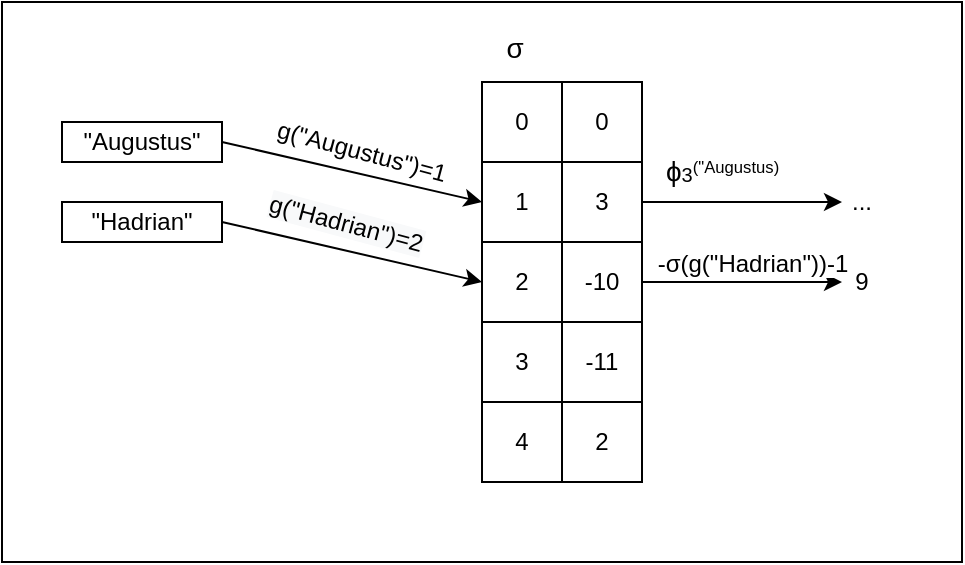 <mxfile version="16.5.1" type="device"><diagram id="DbtnQTcBYVClKL5k8_kM" name="Page-1"><mxGraphModel dx="1106" dy="876" grid="1" gridSize="10" guides="1" tooltips="1" connect="1" arrows="1" fold="1" page="1" pageScale="1" pageWidth="827" pageHeight="1169" math="0" shadow="0"><root><mxCell id="0"/><mxCell id="1" parent="0"/><mxCell id="P-Z_GHLeI_BHKhhRi17z-27" value="" style="rounded=0;whiteSpace=wrap;html=1;labelBackgroundColor=#FFFFFF;fontFamily=Helvetica;fontColor=#000000;fillColor=none;" vertex="1" parent="1"><mxGeometry x="200" y="40" width="480" height="280" as="geometry"/></mxCell><mxCell id="P-Z_GHLeI_BHKhhRi17z-1" value="&quot;Augustus&quot;" style="rounded=0;whiteSpace=wrap;html=1;" vertex="1" parent="1"><mxGeometry x="230" y="100" width="80" height="20" as="geometry"/></mxCell><mxCell id="P-Z_GHLeI_BHKhhRi17z-2" value="0" style="rounded=0;whiteSpace=wrap;html=1;" vertex="1" parent="1"><mxGeometry x="440" y="80" width="40" height="40" as="geometry"/></mxCell><mxCell id="P-Z_GHLeI_BHKhhRi17z-3" value="1" style="rounded=0;whiteSpace=wrap;html=1;" vertex="1" parent="1"><mxGeometry x="440" y="120" width="40" height="40" as="geometry"/></mxCell><mxCell id="P-Z_GHLeI_BHKhhRi17z-4" value="2" style="rounded=0;whiteSpace=wrap;html=1;" vertex="1" parent="1"><mxGeometry x="440" y="160" width="40" height="40" as="geometry"/></mxCell><mxCell id="P-Z_GHLeI_BHKhhRi17z-5" value="3" style="rounded=0;whiteSpace=wrap;html=1;" vertex="1" parent="1"><mxGeometry x="440" y="200" width="40" height="40" as="geometry"/></mxCell><mxCell id="P-Z_GHLeI_BHKhhRi17z-6" value="4" style="rounded=0;whiteSpace=wrap;html=1;" vertex="1" parent="1"><mxGeometry x="440" y="240" width="40" height="40" as="geometry"/></mxCell><mxCell id="P-Z_GHLeI_BHKhhRi17z-7" value="&lt;span id=&quot;MathJax-Element-49-Frame&quot; class=&quot;mjx-chtml MathJax_CHTML&quot; tabindex=&quot;0&quot; style=&quot;font-size: 116% ; position: relative&quot;&gt;&lt;span id=&quot;MJXc-Node-451&quot; class=&quot;mjx-math&quot;&gt;&lt;span id=&quot;MJXc-Node-452&quot; class=&quot;mjx-mrow&quot;&gt;&lt;span id=&quot;MJXc-Node-458&quot; class=&quot;mjx-mrow MJXc-space3&quot;&gt;&lt;span id=&quot;MJXc-Node-460&quot; class=&quot;mjx-mtable&quot; style=&quot;vertical-align: -1.082em ; padding: 0px 0.167em&quot;&gt;&lt;span class=&quot;mjx-table&quot;&gt;&lt;span id=&quot;MJXc-Node-492&quot; class=&quot;mjx-mtr&quot; style=&quot;height: 1.275em&quot;&gt;&lt;span id=&quot;MJXc-Node-493&quot; class=&quot;mjx-mtd&quot; style=&quot;padding: 0.2em 0.5em 0px 0px ; text-align: left&quot;&gt;&lt;span id=&quot;MJXc-Node-494&quot; class=&quot;mjx-mrow&quot; style=&quot;margin-top: -0.2em&quot;&gt;&lt;span id=&quot;MJXc-Node-495&quot; class=&quot;mjx-texatom&quot;&gt;&lt;span id=&quot;MJXc-Node-496&quot; class=&quot;mjx-mrow&quot;&gt;&lt;span id=&quot;MJXc-Node-497&quot; class=&quot;mjx-mo&quot;&gt;&lt;span class=&quot;mjx-char MJXc-TeX-math-I&quot; style=&quot;padding-top: 0.198em ; padding-bottom: 0.276em&quot;&gt;σ&lt;/span&gt;&lt;/span&gt;&lt;/span&gt;&lt;/span&gt;&lt;/span&gt;&lt;/span&gt;&lt;/span&gt;&lt;/span&gt;&lt;/span&gt;&lt;/span&gt;&lt;/span&gt;&lt;/span&gt;&lt;/span&gt;" style="text;html=1;strokeColor=none;fillColor=none;align=center;verticalAlign=middle;whiteSpace=wrap;rounded=0;" vertex="1" parent="1"><mxGeometry x="430" y="40" width="60" height="30" as="geometry"/></mxCell><mxCell id="P-Z_GHLeI_BHKhhRi17z-8" value="0" style="rounded=0;whiteSpace=wrap;html=1;" vertex="1" parent="1"><mxGeometry x="480" y="80" width="40" height="40" as="geometry"/></mxCell><mxCell id="P-Z_GHLeI_BHKhhRi17z-9" value="3" style="rounded=0;whiteSpace=wrap;html=1;" vertex="1" parent="1"><mxGeometry x="480" y="120" width="40" height="40" as="geometry"/></mxCell><mxCell id="P-Z_GHLeI_BHKhhRi17z-10" value="-10" style="rounded=0;whiteSpace=wrap;html=1;" vertex="1" parent="1"><mxGeometry x="480" y="160" width="40" height="40" as="geometry"/></mxCell><mxCell id="P-Z_GHLeI_BHKhhRi17z-11" value="-11" style="rounded=0;whiteSpace=wrap;html=1;" vertex="1" parent="1"><mxGeometry x="480" y="200" width="40" height="40" as="geometry"/></mxCell><mxCell id="P-Z_GHLeI_BHKhhRi17z-12" value="2" style="rounded=0;whiteSpace=wrap;html=1;" vertex="1" parent="1"><mxGeometry x="480" y="240" width="40" height="40" as="geometry"/></mxCell><mxCell id="P-Z_GHLeI_BHKhhRi17z-13" value="" style="endArrow=classic;html=1;rounded=0;exitX=1;exitY=0.5;exitDx=0;exitDy=0;entryX=0;entryY=0.5;entryDx=0;entryDy=0;" edge="1" parent="1" source="P-Z_GHLeI_BHKhhRi17z-1" target="P-Z_GHLeI_BHKhhRi17z-3"><mxGeometry width="50" height="50" relative="1" as="geometry"><mxPoint x="500" y="460" as="sourcePoint"/><mxPoint x="370" y="130" as="targetPoint"/></mxGeometry></mxCell><mxCell id="P-Z_GHLeI_BHKhhRi17z-14" value="g(&quot;Augustus&quot;)=1" style="text;html=1;strokeColor=none;fillColor=none;align=center;verticalAlign=middle;whiteSpace=wrap;rounded=0;rotation=15;" vertex="1" parent="1"><mxGeometry x="350" y="100" width="60" height="30" as="geometry"/></mxCell><mxCell id="P-Z_GHLeI_BHKhhRi17z-15" value="" style="endArrow=classic;html=1;rounded=0;exitX=1;exitY=0.5;exitDx=0;exitDy=0;" edge="1" parent="1" source="P-Z_GHLeI_BHKhhRi17z-9"><mxGeometry width="50" height="50" relative="1" as="geometry"><mxPoint x="500" y="460" as="sourcePoint"/><mxPoint x="620" y="140" as="targetPoint"/></mxGeometry></mxCell><mxCell id="P-Z_GHLeI_BHKhhRi17z-17" value="&lt;span id=&quot;MathJax-Element-31-Frame&quot; class=&quot;mjx-chtml MathJax_CHTML&quot; tabindex=&quot;0&quot; style=&quot;position: relative&quot;&gt;&lt;span id=&quot;MJXc-Node-273&quot; class=&quot;mjx-math&quot;&gt;&lt;span id=&quot;MJXc-Node-274&quot; class=&quot;mjx-mrow&quot;&gt;&lt;span id=&quot;MJXc-Node-282&quot; class=&quot;mjx-msubsup&quot;&gt;&lt;span class=&quot;mjx-base&quot;&gt;&lt;span id=&quot;MJXc-Node-283&quot; class=&quot;mjx-mi&quot;&gt;&lt;span class=&quot;mjx-char MJXc-TeX-math-I&quot; style=&quot;padding-top: 0.472em ; padding-bottom: 0.472em&quot;&gt;&lt;span style=&quot;font-size: 116%&quot;&gt;ϕ&lt;/span&gt;&lt;font size=&quot;1&quot;&gt;3&lt;sup&gt;(&quot;Augustus)&lt;/sup&gt;&lt;/font&gt;&lt;/span&gt;&lt;/span&gt;&lt;/span&gt;&lt;/span&gt;&lt;/span&gt;&lt;/span&gt;&lt;/span&gt;" style="text;whiteSpace=wrap;html=1;" vertex="1" parent="1"><mxGeometry x="530" y="110" width="90" height="30" as="geometry"/></mxCell><mxCell id="P-Z_GHLeI_BHKhhRi17z-18" value="&quot;Hadrian&quot;" style="rounded=0;whiteSpace=wrap;html=1;" vertex="1" parent="1"><mxGeometry x="230" y="140" width="80" height="20" as="geometry"/></mxCell><mxCell id="P-Z_GHLeI_BHKhhRi17z-20" value="" style="endArrow=classic;html=1;rounded=0;exitX=1;exitY=0.5;exitDx=0;exitDy=0;entryX=0;entryY=0.5;entryDx=0;entryDy=0;" edge="1" parent="1" source="P-Z_GHLeI_BHKhhRi17z-18" target="P-Z_GHLeI_BHKhhRi17z-4"><mxGeometry width="50" height="50" relative="1" as="geometry"><mxPoint x="510" y="490" as="sourcePoint"/><mxPoint x="560" y="440" as="targetPoint"/></mxGeometry></mxCell><mxCell id="P-Z_GHLeI_BHKhhRi17z-22" value="&lt;span style=&quot;color: rgb(0 , 0 , 0) ; font-family: &amp;#34;helvetica&amp;#34; ; font-size: 12px ; font-style: normal ; font-weight: 400 ; letter-spacing: normal ; text-align: center ; text-indent: 0px ; text-transform: none ; word-spacing: 0px ; background-color: rgb(248 , 249 , 250) ; display: inline ; float: none&quot;&gt;g(&quot;Hadrian&quot;)=2&lt;/span&gt;" style="text;whiteSpace=wrap;html=1;rotation=15;" vertex="1" parent="1"><mxGeometry x="330" y="140" width="110" height="30" as="geometry"/></mxCell><mxCell id="P-Z_GHLeI_BHKhhRi17z-23" value="" style="endArrow=classic;html=1;rounded=0;exitX=1;exitY=0.5;exitDx=0;exitDy=0;" edge="1" parent="1" source="P-Z_GHLeI_BHKhhRi17z-10"><mxGeometry width="50" height="50" relative="1" as="geometry"><mxPoint x="510" y="490" as="sourcePoint"/><mxPoint x="620" y="180" as="targetPoint"/></mxGeometry></mxCell><mxCell id="P-Z_GHLeI_BHKhhRi17z-24" value="9" style="text;html=1;strokeColor=none;fillColor=none;align=center;verticalAlign=middle;whiteSpace=wrap;rounded=0;" vertex="1" parent="1"><mxGeometry x="600" y="165" width="60" height="30" as="geometry"/></mxCell><mxCell id="P-Z_GHLeI_BHKhhRi17z-25" value="&lt;div style=&quot;line-height: 18px&quot;&gt;&lt;span style=&quot;background-color: rgb(255 , 255 , 255)&quot;&gt;-σ(g(&quot;Hadrian&quot;))-1&lt;/span&gt;&lt;/div&gt;" style="text;html=1;align=center;verticalAlign=middle;resizable=0;points=[];autosize=1;strokeColor=none;fillColor=none;" vertex="1" parent="1"><mxGeometry x="520" y="160" width="110" height="20" as="geometry"/></mxCell><mxCell id="P-Z_GHLeI_BHKhhRi17z-26" value="..." style="text;html=1;strokeColor=none;fillColor=none;align=center;verticalAlign=middle;whiteSpace=wrap;rounded=0;labelBackgroundColor=#FFFFFF;fontFamily=Helvetica;fontColor=#000000;" vertex="1" parent="1"><mxGeometry x="620" y="125" width="20" height="30" as="geometry"/></mxCell></root></mxGraphModel></diagram></mxfile>